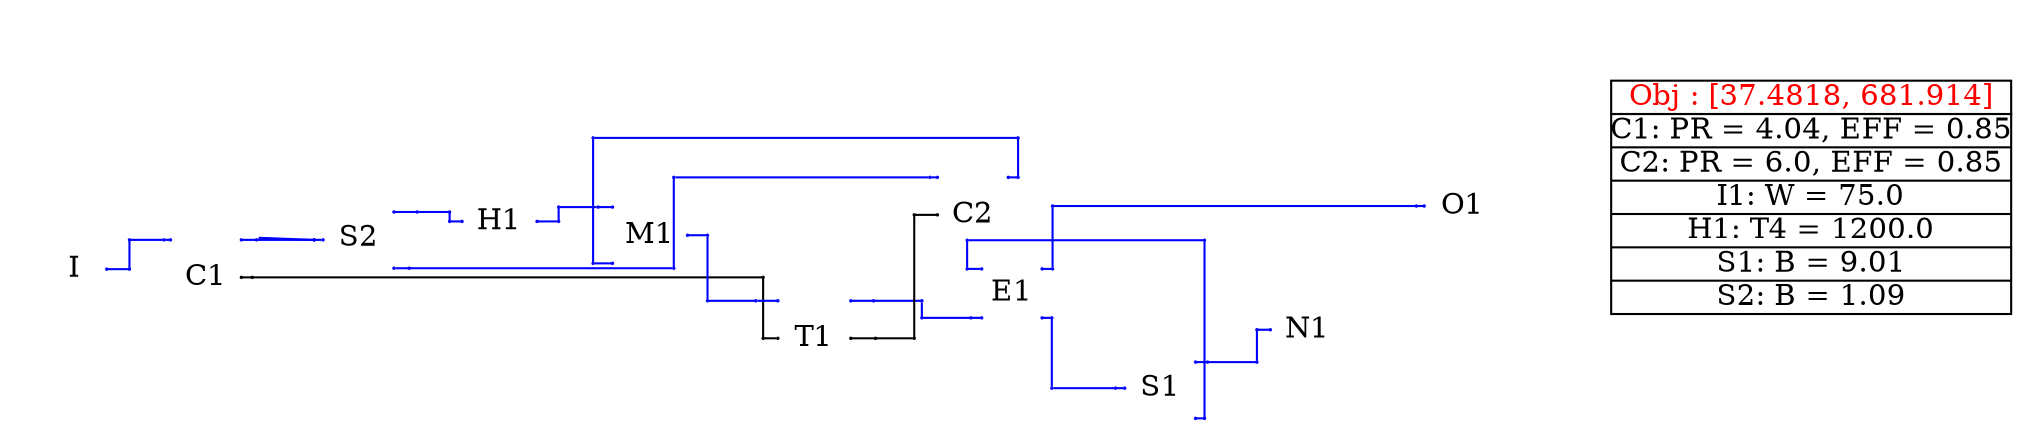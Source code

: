 graph sample18 {
	sizeNode1 [label="" color=white fixedsize=true height=0.01 pos="0,0!" shape=point width=0.01]
	sizeNode2 [label="" color=white fixedsize=true height=0.01 pos="10.01388888888889,2.732361111111111!" shape=point width=0.01]
	configuration [label="{C1:  PR = 4.04, EFF = 0.85|C2:  PR = 6.0, EFF = 0.85|I1:  W = 75.0|H1:  T4 = 1200.0|S1:  B = 9.01|S2:  B = 1.09}" color=black fixedsize=true height=1.3333333333333333 pos="12.01388888888889,1.3661805555555555!" shape=record width=2.6666666666666665]
	obj [label="Obj : [37.4818, 681.914]" color=black fixedsize=true fontcolor=red height=0.2222222222222222 pos="12.01388888888889,2.1439583333333334!" shape=box width=2.6666666666666665]
	graph [layout=neato overlap=true]
	1 [label="" color=white height=0 image="C:\Users\57725\Desktop\work\component\\O.png" pos="9.691152316240796,1.4194619981423011!" shape=box width=0]
	"1Label" [label=O1 color=white fixedsize=true height=0.2222222222222222 pos="9.691152316240796,1.4194619981423011!" shape=box style=filled width=0.2222222222222222]
	2 [label="" color=white height=0 image="C:\Users\57725\Desktop\work\component\\I.png" pos="0.435495993096245,0.9985973193847152!" shape=box width=0]
	"2Label" [label=I color=white fixedsize=true height=0.2222222222222222 pos="0.435495993096245,0.9985973193847152!" shape=box style=filled width=0.2222222222222222]
	3 [label="" color=white height=0 image="C:\Users\57725\Desktop\work\component\\C.png" pos="1.3123767179868968,0.9436929384801412!" shape=box width=0]
	"3Label" [label=C1 color=white fixedsize=true height=0.2222222222222222 pos="1.3123767179868968,0.9436929384801412!" shape=box style=filled width=0.2222222222222222]
	4 [label="" color=white height=0 image="C:\Users\57725\Desktop\work\component\\S.png" pos="2.3295260418511923,1.206006905716252!" shape=box width=0]
	"4Label" [label=S2 color=white fixedsize=true height=0.2222222222222222 pos="2.3295260418511923,1.206006905716252!" shape=box style=filled width=0.2222222222222222]
	5 [label="" color=white height=0 image="C:\Users\57725\Desktop\work\component\\T.png" pos="5.3683355902282015,0.537460996475798!" shape=box width=0]
	"5Label" [label=T1 color=white fixedsize=true height=0.2222222222222222 pos="5.3683355902282015,0.537460996475798!" shape=box style=filled width=0.2222222222222222]
	6 [label="" color=white height=0 image="C:\Users\57725\Desktop\work\component\\H.png" pos="3.269750012246121,1.3168083924247918!" shape=box width=0]
	"6Label" [label=H1 color=white fixedsize=true height=0.2222222222222222 pos="3.269750012246121,1.3168083924247918!" shape=box style=filled width=0.2222222222222222]
	7 [label="" color=white height=0 image="C:\Users\57725\Desktop\work\component\\C.png" pos="6.425254202191037,1.3605132678209486!" shape=box width=0]
	"7Label" [label=C2 color=white fixedsize=true height=0.2222222222222222 pos="6.425254202191037,1.3605132678209486!" shape=box style=filled width=0.2222222222222222]
	8 [label="" color=white height=0 image="C:\Users\57725\Desktop\work\component\\M.png" pos="4.272907201367525,1.2247445647073592!" shape=box width=0]
	"8Label" [label=M1 color=white fixedsize=true height=0.2222222222222222 pos="4.272907201367525,1.2247445647073592!" shape=box style=filled width=0.2222222222222222]
	9 [label="" color=white height=0 image="C:\Users\57725\Desktop\work\component\\E.png" pos="6.6854819807508745,0.8404573687156751!" shape=box width=0]
	"9Label" [label=E1 color=white fixedsize=true height=0.2222222222222222 pos="6.6854819807508745,0.8404573687156751!" shape=box style=filled width=0.2222222222222222]
	10 [label="" color=white height=0 image="C:\Users\57725\Desktop\work\component\\S.png" pos="7.67383581039599,0.2051716092693627!" shape=box width=0]
	"10Label" [label=S1 color=white fixedsize=true height=0.2222222222222222 pos="7.67383581039599,0.2051716092693627!" shape=box style=filled width=0.2222222222222222]
	11 [label="" color=white height=0 image="C:\Users\57725\Desktop\work\component\\N.png" pos="8.658683372805994,0.5946544317606404!" shape=box width=0]
	"11Label" [label=N1 color=white fixedsize=true height=0.2222222222222222 pos="8.658683372805994,0.5946544317606404!" shape=box style=filled width=0.2222222222222222]
	"1_e" [label="" color=blue fixedsize=true height=0.01 pos="0.6507737708740228,0.9985973193847152!" shape=point width=0.01]
	"1s_e" [label="" color=blue fixedsize=true height=0.01 pos="0.8024637162907193,0.9985973193847152!" shape=point width=0.01]
	"1_e" -- "1s_e" [color=blue]
	C1_nw [label="" color=blue fixedsize=true height=0.01 pos="1.0762656068757857,1.1937484940356968!" shape=point width=0.01]
	C1t_nw [label="" color=blue fixedsize=true height=0.01 pos="1.0329774003671623,1.1937484940356968!" shape=point width=0.01]
	C1_nw -- C1t_nw [color=blue]
	blankNode121 [label="" color=blue fixedsize=true height=0.01 pos="0.8024637162907193,1.1937484940356968!" shape=point width=0.01]
	"1s_e" -- blankNode121 [color=blue]
	blankNode121 -- C1t_nw [color=blue]
	4 [pos="2.3295260418511923,1.1937484940356968!"]
	C1_ne [label="" color=blue fixedsize=true height=0.01 pos="1.548487829098008,1.1937484940356968!" shape=point width=0.01]
	C1s_ne [label="" color=blue fixedsize=true height=0.01 pos="1.6491818759216335,1.1937484940356968!" shape=point width=0.01]
	C1_ne -- C1s_ne [color=blue]
	S2_w [label="" color=blue fixedsize=true height=0.01 pos="2.093414930740081,1.1937484940356968!" shape=point width=0.01]
	S2t_w [label="" color=blue fixedsize=true height=0.01 pos="2.0332178751520433,1.1937484940356968!" shape=point width=0.01]
	S2_w -- S2t_w [color=blue]
	C1s_ne:ne -- S2t_w:w [color=blue]
	blankNode122 [label="" color=blue fixedsize=true height=0.01 pos="2.0332178751520433,1.1937484940356968!" shape=point width=0.01]
	C1s_ne -- blankNode122 [color=blue]
	blankNode122 -- S2t_w [color=blue]
	C1_e [label="" color=black fixedsize=true height=0.01 pos="1.548487829098008,0.9436929384801412!" shape=point width=0.01]
	C1s_e [label="" color=black fixedsize=true height=0.01 pos="1.621079279750218,0.9436929384801412!" shape=point width=0.01]
	C1_e -- C1s_e [color=black]
	T1_w [label="" color=black fixedsize=true height=0.01 pos="5.125280034672645,0.537460996475798!" shape=point width=0.01]
	T1t_w [label="" color=black fixedsize=true height=0.01 pos="5.026889874629704,0.537460996475798!" shape=point width=0.01]
	T1_w -- T1t_w [color=black]
	blankNode123 [label="" color=black fixedsize=true height=0.01 pos="5.026889874629704,0.9436929384801412!" shape=point width=0.01]
	C1s_e -- blankNode123 [color=black]
	blankNode123 -- T1t_w [color=black]
	S2_ne [label="" color=blue fixedsize=true height=0.01 pos="2.5656371529623034,1.3796735723829188!" shape=point width=0.01]
	S2s_ne [label="" color=blue fixedsize=true height=0.01 pos="2.720985352149643,1.3796735723829188!" shape=point width=0.01]
	S2_ne -- S2s_ne [color=blue]
	H1_w [label="" color=blue fixedsize=true height=0.01 pos="3.019750012246121,1.3168083924247918!" shape=point width=0.01]
	H1t_w [label="" color=blue fixedsize=true height=0.01 pos="2.936883866753602,1.3168083924247918!" shape=point width=0.01]
	H1_w -- H1t_w [color=blue]
	blankNode124 [label="" color=blue fixedsize=true height=0.01 pos="2.936883866753602,1.3796735723829188!" shape=point width=0.01]
	S2s_ne -- blankNode124 [color=blue]
	blankNode124 -- H1t_w [color=blue]
	S2_se [label="" color=blue fixedsize=true height=0.01 pos="2.5656371529623034,1.0046735723829188!" shape=point width=0.01]
	S2s_se [label="" color=blue fixedsize=true height=0.01 pos="2.6666913373837935,1.0046735723829188!" shape=point width=0.01]
	S2_se -- S2s_se [color=blue]
	C2_nw [label="" color=blue fixedsize=true height=0.01 pos="6.189143091079925,1.6105132678209486!" shape=point width=0.01]
	C2t_nw [label="" color=blue fixedsize=true height=0.01 pos="6.139033815539633,1.6105132678209486!" shape=point width=0.01]
	C2_nw -- C2t_nw [color=blue]
	blankNode125 [label="" color=blue fixedsize=true height=0.01 pos="4.431375610890237,1.0046735723829188!" shape=point width=0.01]
	blankNode126 [label="" color=blue fixedsize=true height=0.01 pos="4.431375610890237,1.6105132678209486!" shape=point width=0.01]
	S2s_se -- blankNode125 [color=blue]
	blankNode125 -- blankNode126 [color=blue]
	blankNode126 -- C2t_nw [color=blue]
	H1_e [label="" color=blue fixedsize=true height=0.01 pos="3.519750012246121,1.3168083924247918!" shape=point width=0.01]
	H1s_e [label="" color=blue fixedsize=true height=0.01 pos="3.663713596595232,1.3168083924247918!" shape=point width=0.01]
	H1_e -- H1s_e [color=blue]
	M1_nw [label="" color=blue fixedsize=true height=0.01 pos="4.022907201367525,1.4123001202629148!" shape=point width=0.01]
	M1t_nw [label="" color=blue fixedsize=true height=0.01 pos="3.9269818609195966,1.4123001202629148!" shape=point width=0.01]
	M1_nw -- M1t_nw [color=blue]
	blankNode127 [label="" color=blue fixedsize=true height=0.01 pos="3.663713596595232,1.4123001202629148!" shape=point width=0.01]
	H1s_e -- blankNode127 [color=blue]
	blankNode127 -- M1t_nw [color=blue]
	M1_e [label="" color=blue fixedsize=true height=0.01 pos="4.522907201367525,1.2247445647073592!" shape=point width=0.01]
	M1s_e [label="" color=blue fixedsize=true height=0.01 pos="4.656325073130792,1.2247445647073592!" shape=point width=0.01]
	M1_e -- M1s_e [color=blue]
	T1_nw [label="" color=blue fixedsize=true height=0.01 pos="5.125280034672645,0.7875165520313536!" shape=point width=0.01]
	T1t_nw [label="" color=blue fixedsize=true height=0.01 pos="4.977471600137431,0.7875165520313536!" shape=point width=0.01]
	T1_nw -- T1t_nw [color=blue]
	blankNode128 [label="" color=blue fixedsize=true height=0.01 pos="4.656325073130792,0.7875165520313536!" shape=point width=0.01]
	M1s_e -- blankNode128 [color=blue]
	blankNode128 -- T1t_nw [color=blue]
	T1_ne [label="" color=blue fixedsize=true height=0.01 pos="5.611391145783757,0.7875165520313536!" shape=point width=0.01]
	T1s_ne [label="" color=blue fixedsize=true height=0.01 pos="5.763427216460746,0.7875165520313536!" shape=point width=0.01]
	T1_ne -- T1s_ne [color=blue]
	E1_sw [label="" color=blue fixedsize=true height=0.01 pos="6.484093091861985,0.6738462576045641!" shape=point width=0.01]
	E1t_sw [label="" color=blue fixedsize=true height=0.01 pos="6.411737876763512,0.6738462576045641!" shape=point width=0.01]
	E1_sw -- E1t_sw [color=blue]
	blankNode129 [label="" color=blue fixedsize=true height=0.01 pos="6.085084488082616,0.7875165520313536!" shape=point width=0.01]
	blankNode130 [label="" color=blue fixedsize=true height=0.01 pos="6.085084488082616,0.6738462576045641!" shape=point width=0.01]
	T1s_ne -- blankNode129 [color=blue]
	blankNode129 -- blankNode130 [color=blue]
	blankNode130 -- E1t_sw [color=blue]
	T1_e [label="" color=black fixedsize=true height=0.01 pos="5.611391145783757,0.537460996475798!" shape=point width=0.01]
	T1s_e [label="" color=black fixedsize=true height=0.01 pos="5.775883887832117,0.537460996475798!" shape=point width=0.01]
	T1_e -- T1s_e [color=black]
	C2_w [label="" color=black fixedsize=true height=0.01 pos="6.189143091079925,1.3605132678209486!" shape=point width=0.01]
	C2t_w [label="" color=black fixedsize=true height=0.01 pos="6.034378940014779,1.3605132678209486!" shape=point width=0.01]
	C2_w -- C2t_w [color=black]
	blankNode131 [label="" color=black fixedsize=true height=0.01 pos="6.034378940014779,0.537460996475798!" shape=point width=0.01]
	T1s_e -- blankNode131 [color=black]
	blankNode131 -- C2t_w [color=black]
	E1_se [label="" color=blue fixedsize=true height=0.01 pos="6.886870869639763,0.6738462576045641!" shape=point width=0.01]
	E1s_se [label="" color=blue fixedsize=true height=0.01 pos="6.951560704714208,0.6738462576045641!" shape=point width=0.01]
	E1_se -- E1s_se [color=blue]
	S1_w [label="" color=blue fixedsize=true height=0.01 pos="7.437724699284879,0.2051716092693627!" shape=point width=0.01]
	S1t_w [label="" color=blue fixedsize=true height=0.01 pos="7.376204877076345,0.2051716092693627!" shape=point width=0.01]
	S1_w -- S1t_w [color=blue]
	blankNode132 [label="" color=blue fixedsize=true height=0.01 pos="6.951560704714208,0.2051716092693627!" shape=point width=0.01]
	E1s_se -- blankNode132 [color=blue]
	blankNode132 -- S1t_w [color=blue]
	E1_ne [label="" color=blue fixedsize=true height=0.01 pos="6.886870869639763,1.000235146493453!" shape=point width=0.01]
	E1s_ne [label="" color=blue fixedsize=true height=0.01 pos="6.956529422474196,1.000235146493453!" shape=point width=0.01]
	E1_ne -- E1s_ne [color=blue]
	"2_w" [label="" color=blue fixedsize=true height=0.01 pos="9.434207871796351,1.4194619981423011!" shape=point width=0.01]
	"2t_w" [label="" color=blue fixedsize=true height=0.01 pos="9.38234978328904,1.4194619981423011!" shape=point width=0.01]
	"2_w" -- "2t_w" [color=blue]
	blankNode133 [label="" color=blue fixedsize=true height=0.01 pos="6.956529422474196,1.4194619981423011!" shape=point width=0.01]
	E1s_ne -- blankNode133 [color=blue]
	blankNode133 -- "2t_w" [color=blue]
	S1_ne [label="" color=blue fixedsize=true height=0.01 pos="7.909946921507101,0.37883827593602937!" shape=point width=0.01]
	S1s_ne [label="" color=blue fixedsize=true height=0.01 pos="7.989991281596206,0.37883827593602937!" shape=point width=0.01]
	S1_ne -- S1s_ne [color=blue]
	N1_w [label="" color=blue fixedsize=true height=0.01 pos="8.408683372805994,0.5946544317606404!" shape=point width=0.01]
	N1t_w [label="" color=blue fixedsize=true height=0.01 pos="8.318843984700356,0.5946544317606404!" shape=point width=0.01]
	N1_w -- N1t_w [color=blue]
	blankNode134 [label="" color=blue fixedsize=true height=0.01 pos="8.318843984700356,0.37883827593602937!" shape=point width=0.01]
	S1s_ne -- blankNode134 [color=blue]
	blankNode134 -- N1t_w [color=blue]
	E1_nw [label="" color=blue fixedsize=true height=0.01 pos="6.484093091861985,1.000235146493453!" shape=point width=0.01]
	E1s_nw [label="" color=blue fixedsize=true height=0.01 pos="6.386967389710862,1.000235146493453!" shape=point width=0.01]
	E1_nw -- E1s_nw [color=blue]
	S1_se [label="" color=blue fixedsize=true height=0.01 pos="7.909946921507101,0.0038382759360293672!" shape=point width=0.01]
	S1t_se [label="" color=blue fixedsize=true height=0.01 pos="7.969541457154226,0.0038382759360293672!" shape=point width=0.01]
	S1_se -- S1t_se [color=blue]
	blankNode135 [label="" color=blue fixedsize=true height=0.01 pos="6.386967389710862,1.1912293428033478!" shape=point width=0.01]
	blankNode136 [label="" color=blue fixedsize=true height=0.01 pos="7.969541457154226,1.1912293428033478!" shape=point width=0.01]
	E1s_nw -- blankNode135 [color=blue]
	blankNode135 -- blankNode136 [color=blue]
	blankNode136 -- S1t_se [color=blue]
	M1_sw [label="" color=blue fixedsize=true height=0.01 pos="4.022907201367525,1.0373001202629148!" shape=point width=0.01]
	M1s_sw [label="" color=blue fixedsize=true height=0.01 pos="3.893419046259266,1.0373001202629148!" shape=point width=0.01]
	M1_sw -- M1s_sw [color=blue]
	C2_ne [label="" color=blue fixedsize=true height=0.01 pos="6.661365313302148,1.6105132678209486!" shape=point width=0.01]
	C2t_ne [label="" color=blue fixedsize=true height=0.01 pos="6.726676869907653,1.6105132678209486!" shape=point width=0.01]
	C2_ne -- C2t_ne [color=blue]
	blankNode137 [label="" color=blue fixedsize=true height=0.01 pos="3.893419046259266,1.8735331511069306!" shape=point width=0.01]
	blankNode138 [label="" color=blue fixedsize=true height=0.01 pos="6.726676869907653,1.8735331511069306!" shape=point width=0.01]
	M1s_sw -- blankNode137 [color=blue]
	blankNode137 -- blankNode138 [color=blue]
	blankNode138 -- C2t_ne [color=blue]
}
